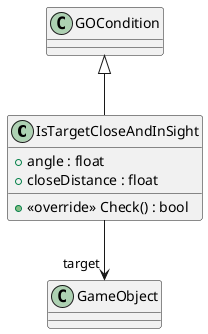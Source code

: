 @startuml
class IsTargetCloseAndInSight {
    + angle : float
    + closeDistance : float
    + <<override>> Check() : bool
}
GOCondition <|-- IsTargetCloseAndInSight
IsTargetCloseAndInSight --> "target" GameObject
@enduml
